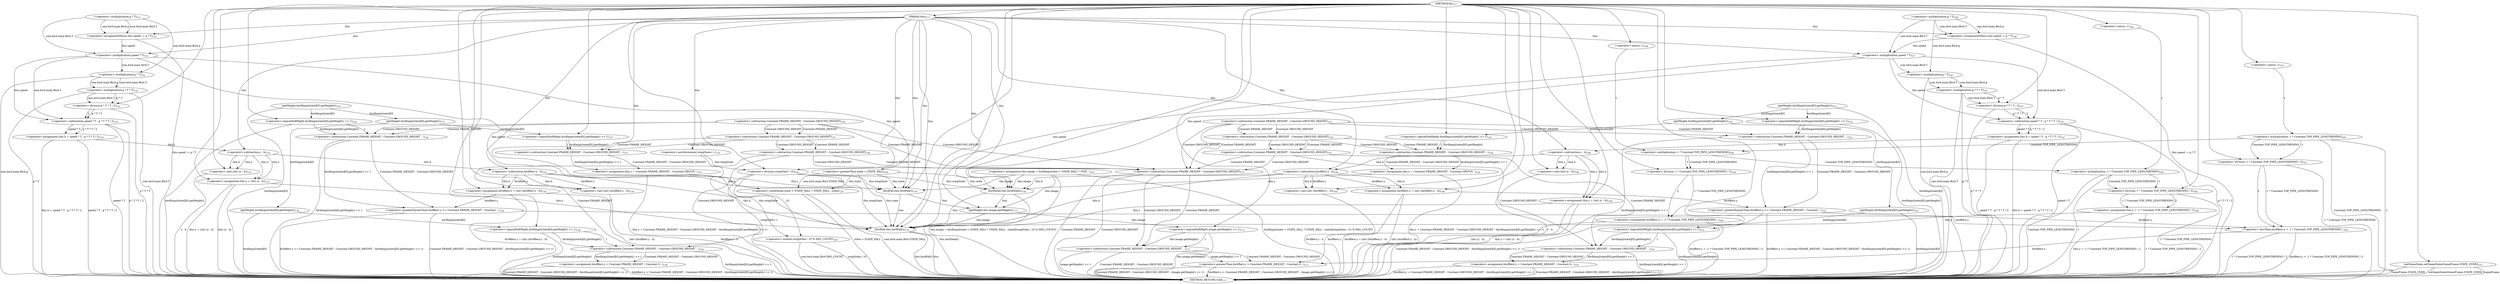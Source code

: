 digraph "fly" {  
"433" [label = <(METHOD,fly)<SUB>117</SUB>> ]
"863" [label = <(METHOD_RETURN,void)<SUB>117</SUB>> ]
"8" [label = <(PARAM,this)<SUB>117</SUB>> ]
"435" [label = <(&lt;operator&gt;.postIncrement,wingState++)<SUB>119</SUB>> ]
"439" [label = <(&lt;operator&gt;.assignment,this.image = birdImgs[state &gt; STATE_FALL ? STAT...)<SUB>120</SUB>> ]
"435" [label = <(&lt;operator&gt;.postIncrement,wingState++)<SUB>119</SUB>> ]
"439" [label = <(&lt;operator&gt;.assignment,this.image = birdImgs[state &gt; STATE_FALL ? STAT...)<SUB>120</SUB>> ]
"439" [label = <(&lt;operator&gt;.assignment,this.image = birdImgs[state &gt; STATE_FALL ? STAT...)<SUB>120</SUB>> ]
"797" [label = <(&lt;operator&gt;.lessThan,birdRect.y &lt; -1 * Constant.TOP_PIPE_LENGTHENING...)<SUB>167</SUB>> ]
"839" [label = <(&lt;operator&gt;.greaterThan,birdRect.y &gt; Constant.FRAME_HEIGHT - Constant.G...)<SUB>173</SUB>> ]
"490" [label = <(&lt;operator&gt;.assignmentMinus,this.speed -= g * T)<SUB>131</SUB>> ]
"501" [label = <(&lt;operator&gt;.assignment,this.h = speed * T - g * T * T / 2)<SUB>132</SUB>> ]
"526" [label = <(&lt;operator&gt;.assignment,this.y = (int) (y - h))<SUB>133</SUB>> ]
"539" [label = <(&lt;operator&gt;.assignment,birdRect.y = (int) (birdRect.y - h))<SUB>134</SUB>> ]
"640" [label = <(&lt;operator&gt;.assignmentMinus,this.speed -= g * T)<SUB>146</SUB>> ]
"651" [label = <(&lt;operator&gt;.assignment,this.h = speed * T - g * T * T / 2)<SUB>147</SUB>> ]
"676" [label = <(&lt;operator&gt;.assignment,this.y = (int) (y - h))<SUB>148</SUB>> ]
"689" [label = <(&lt;operator&gt;.assignment,birdRect.y = (int) (birdRect.y - h))<SUB>149</SUB>> ]
"797" [label = <(&lt;operator&gt;.lessThan,birdRect.y &lt; -1 * Constant.TOP_PIPE_LENGTHENING...)<SUB>167</SUB>> ]
"797" [label = <(&lt;operator&gt;.lessThan,birdRect.y &lt; -1 * Constant.TOP_PIPE_LENGTHENING...)<SUB>167</SUB>> ]
"812" [label = <(&lt;operator&gt;.assignment,birdRect.y = -1 * Constant.TOP_PIPE_LENGTHENING...)<SUB>168</SUB>> ]
"826" [label = <(&lt;operator&gt;.assignment,this.y = -1 * Constant.TOP_PIPE_LENGTHENING / 2)<SUB>169</SUB>> ]
"839" [label = <(&lt;operator&gt;.greaterThan,birdRect.y &gt; Constant.FRAME_HEIGHT - Constant.G...)<SUB>173</SUB>> ]
"839" [label = <(&lt;operator&gt;.greaterThan,birdRect.y &gt; Constant.FRAME_HEIGHT - Constant.G...)<SUB>173</SUB>> ]
"860" [label = <(birdFall,this.birdFall())<SUB>174</SUB>> ]
"462" [label = <(&lt;operator&gt;.modulo,wingState / 10 % IMG_COUNT)<SUB>120</SUB>> ]
"462" [label = <(&lt;operator&gt;.modulo,wingState / 10 % IMG_COUNT)<SUB>120</SUB>> ]
"490" [label = <(&lt;operator&gt;.assignmentMinus,this.speed -= g * T)<SUB>131</SUB>> ]
"490" [label = <(&lt;operator&gt;.assignmentMinus,this.speed -= g * T)<SUB>131</SUB>> ]
"501" [label = <(&lt;operator&gt;.assignment,this.h = speed * T - g * T * T / 2)<SUB>132</SUB>> ]
"501" [label = <(&lt;operator&gt;.assignment,this.h = speed * T - g * T * T / 2)<SUB>132</SUB>> ]
"526" [label = <(&lt;operator&gt;.assignment,this.y = (int) (y - h))<SUB>133</SUB>> ]
"526" [label = <(&lt;operator&gt;.assignment,this.y = (int) (y - h))<SUB>133</SUB>> ]
"539" [label = <(&lt;operator&gt;.assignment,birdRect.y = (int) (birdRect.y - h))<SUB>134</SUB>> ]
"539" [label = <(&lt;operator&gt;.assignment,birdRect.y = (int) (birdRect.y - h))<SUB>134</SUB>> ]
"557" [label = <(&lt;operator&gt;.greaterEqualsThan,birdRect.y &gt;= Constant.FRAME_HEIGHT - Constant....)<SUB>136</SUB>> ]
"640" [label = <(&lt;operator&gt;.assignmentMinus,this.speed -= g * T)<SUB>146</SUB>> ]
"640" [label = <(&lt;operator&gt;.assignmentMinus,this.speed -= g * T)<SUB>146</SUB>> ]
"651" [label = <(&lt;operator&gt;.assignment,this.h = speed * T - g * T * T / 2)<SUB>147</SUB>> ]
"651" [label = <(&lt;operator&gt;.assignment,this.h = speed * T - g * T * T / 2)<SUB>147</SUB>> ]
"676" [label = <(&lt;operator&gt;.assignment,this.y = (int) (y - h))<SUB>148</SUB>> ]
"676" [label = <(&lt;operator&gt;.assignment,this.y = (int) (y - h))<SUB>148</SUB>> ]
"689" [label = <(&lt;operator&gt;.assignment,birdRect.y = (int) (birdRect.y - h))<SUB>149</SUB>> ]
"689" [label = <(&lt;operator&gt;.assignment,birdRect.y = (int) (birdRect.y - h))<SUB>149</SUB>> ]
"707" [label = <(&lt;operator&gt;.greaterEqualsThan,birdRect.y &gt;= Constant.FRAME_HEIGHT - Constant....)<SUB>152</SUB>> ]
"803" [label = <(&lt;operator&gt;.division,-1 * Constant.TOP_PIPE_LENGTHENING / 2)<SUB>167</SUB>> ]
"803" [label = <(&lt;operator&gt;.division,-1 * Constant.TOP_PIPE_LENGTHENING / 2)<SUB>167</SUB>> ]
"812" [label = <(&lt;operator&gt;.assignment,birdRect.y = -1 * Constant.TOP_PIPE_LENGTHENING...)<SUB>168</SUB>> ]
"812" [label = <(&lt;operator&gt;.assignment,birdRect.y = -1 * Constant.TOP_PIPE_LENGTHENING...)<SUB>168</SUB>> ]
"826" [label = <(&lt;operator&gt;.assignment,this.y = -1 * Constant.TOP_PIPE_LENGTHENING / 2)<SUB>169</SUB>> ]
"826" [label = <(&lt;operator&gt;.assignment,this.y = -1 * Constant.TOP_PIPE_LENGTHENING / 2)<SUB>169</SUB>> ]
"845" [label = <(&lt;operator&gt;.subtraction,Constant.FRAME_HEIGHT - Constant.GROUND_HEIGHT ...)<SUB>173</SUB>> ]
"845" [label = <(&lt;operator&gt;.subtraction,Constant.FRAME_HEIGHT - Constant.GROUND_HEIGHT ...)<SUB>173</SUB>> ]
"860" [label = <(birdFall,this.birdFall())<SUB>174</SUB>> ]
"448" [label = <(&lt;operator&gt;.conditional,state &gt; STATE_FALL ? STATE_FALL : state)<SUB>120</SUB>> ]
"448" [label = <(&lt;operator&gt;.conditional,state &gt; STATE_FALL ? STATE_FALL : state)<SUB>120</SUB>> ]
"448" [label = <(&lt;operator&gt;.conditional,state &gt; STATE_FALL ? STATE_FALL : state)<SUB>120</SUB>> ]
"463" [label = <(&lt;operator&gt;.division,wingState / 10)<SUB>120</SUB>> ]
"463" [label = <(&lt;operator&gt;.division,wingState / 10)<SUB>120</SUB>> ]
"494" [label = <(&lt;operator&gt;.multiplication,g * T)<SUB>131</SUB>> ]
"494" [label = <(&lt;operator&gt;.multiplication,g * T)<SUB>131</SUB>> ]
"505" [label = <(&lt;operator&gt;.subtraction,speed * T - g * T * T / 2)<SUB>132</SUB>> ]
"505" [label = <(&lt;operator&gt;.subtraction,speed * T - g * T * T / 2)<SUB>132</SUB>> ]
"530" [label = <(&lt;operator&gt;.cast,(int) (y - h))<SUB>133</SUB>> ]
"530" [label = <(&lt;operator&gt;.cast,(int) (y - h))<SUB>133</SUB>> ]
"545" [label = <(&lt;operator&gt;.cast,(int) (birdRect.y - h))<SUB>134</SUB>> ]
"545" [label = <(&lt;operator&gt;.cast,(int) (birdRect.y - h))<SUB>134</SUB>> ]
"557" [label = <(&lt;operator&gt;.greaterEqualsThan,birdRect.y &gt;= Constant.FRAME_HEIGHT - Constant....)<SUB>136</SUB>> ]
"557" [label = <(&lt;operator&gt;.greaterEqualsThan,birdRect.y &gt;= Constant.FRAME_HEIGHT - Constant....)<SUB>136</SUB>> ]
"584" [label = <(&lt;operator&gt;.assignment,this.y = Constant.FRAME_HEIGHT - Constant.GROUN...)<SUB>137</SUB>> ]
"608" [label = <(&lt;operator&gt;.assignment,birdRect.y = Constant.FRAME_HEIGHT - Constant.G...)<SUB>138</SUB>> ]
"634" [label = <(birdFall,this.birdFall())<SUB>139</SUB>> ]
"644" [label = <(&lt;operator&gt;.multiplication,g * T)<SUB>146</SUB>> ]
"644" [label = <(&lt;operator&gt;.multiplication,g * T)<SUB>146</SUB>> ]
"655" [label = <(&lt;operator&gt;.subtraction,speed * T - g * T * T / 2)<SUB>147</SUB>> ]
"655" [label = <(&lt;operator&gt;.subtraction,speed * T - g * T * T / 2)<SUB>147</SUB>> ]
"680" [label = <(&lt;operator&gt;.cast,(int) (y - h))<SUB>148</SUB>> ]
"680" [label = <(&lt;operator&gt;.cast,(int) (y - h))<SUB>148</SUB>> ]
"695" [label = <(&lt;operator&gt;.cast,(int) (birdRect.y - h))<SUB>149</SUB>> ]
"695" [label = <(&lt;operator&gt;.cast,(int) (birdRect.y - h))<SUB>149</SUB>> ]
"707" [label = <(&lt;operator&gt;.greaterEqualsThan,birdRect.y &gt;= Constant.FRAME_HEIGHT - Constant....)<SUB>152</SUB>> ]
"707" [label = <(&lt;operator&gt;.greaterEqualsThan,birdRect.y &gt;= Constant.FRAME_HEIGHT - Constant....)<SUB>152</SUB>> ]
"734" [label = <(&lt;operator&gt;.assignment,this.y = Constant.FRAME_HEIGHT - Constant.GROUN...)<SUB>154</SUB>> ]
"758" [label = <(&lt;operator&gt;.assignment,birdRect.y = Constant.FRAME_HEIGHT - Constant.G...)<SUB>155</SUB>> ]
"784" [label = <(setGameState,setGameState(GameFrame.STATE_OVER))<SUB>157</SUB>> ]
"789" [label = <(birdDead,this.birdDead())<SUB>158</SUB>> ]
"804" [label = <(&lt;operator&gt;.multiplication,-1 * Constant.TOP_PIPE_LENGTHENING)<SUB>167</SUB>> ]
"804" [label = <(&lt;operator&gt;.multiplication,-1 * Constant.TOP_PIPE_LENGTHENING)<SUB>167</SUB>> ]
"818" [label = <(&lt;operator&gt;.division,-1 * Constant.TOP_PIPE_LENGTHENING / 2)<SUB>168</SUB>> ]
"818" [label = <(&lt;operator&gt;.division,-1 * Constant.TOP_PIPE_LENGTHENING / 2)<SUB>168</SUB>> ]
"830" [label = <(&lt;operator&gt;.division,-1 * Constant.TOP_PIPE_LENGTHENING / 2)<SUB>169</SUB>> ]
"830" [label = <(&lt;operator&gt;.division,-1 * Constant.TOP_PIPE_LENGTHENING / 2)<SUB>169</SUB>> ]
"846" [label = <(&lt;operator&gt;.subtraction,Constant.FRAME_HEIGHT - Constant.GROUND_HEIGHT)<SUB>173</SUB>> ]
"846" [label = <(&lt;operator&gt;.subtraction,Constant.FRAME_HEIGHT - Constant.GROUND_HEIGHT)<SUB>173</SUB>> ]
"853" [label = <(&lt;operator&gt;.logicalShiftRight,image.getHeight() &gt;&gt; 1)<SUB>173</SUB>> ]
"853" [label = <(&lt;operator&gt;.logicalShiftRight,image.getHeight() &gt;&gt; 1)<SUB>173</SUB>> ]
"449" [label = <(&lt;operator&gt;.greaterThan,state &gt; STATE_FALL)<SUB>120</SUB>> ]
"449" [label = <(&lt;operator&gt;.greaterThan,state &gt; STATE_FALL)<SUB>120</SUB>> ]
"506" [label = <(&lt;operator&gt;.multiplication,speed * T)<SUB>132</SUB>> ]
"506" [label = <(&lt;operator&gt;.multiplication,speed * T)<SUB>132</SUB>> ]
"513" [label = <(&lt;operator&gt;.division,g * T * T / 2)<SUB>132</SUB>> ]
"513" [label = <(&lt;operator&gt;.division,g * T * T / 2)<SUB>132</SUB>> ]
"532" [label = <(&lt;operator&gt;.subtraction,y - h)<SUB>133</SUB>> ]
"532" [label = <(&lt;operator&gt;.subtraction,y - h)<SUB>133</SUB>> ]
"547" [label = <(&lt;operator&gt;.subtraction,birdRect.y - h)<SUB>134</SUB>> ]
"547" [label = <(&lt;operator&gt;.subtraction,birdRect.y - h)<SUB>134</SUB>> ]
"563" [label = <(&lt;operator&gt;.subtraction,Constant.FRAME_HEIGHT - Constant.GROUND_HEIGHT ...)<SUB>136</SUB>> ]
"563" [label = <(&lt;operator&gt;.subtraction,Constant.FRAME_HEIGHT - Constant.GROUND_HEIGHT ...)<SUB>136</SUB>> ]
"584" [label = <(&lt;operator&gt;.assignment,this.y = Constant.FRAME_HEIGHT - Constant.GROUN...)<SUB>137</SUB>> ]
"584" [label = <(&lt;operator&gt;.assignment,this.y = Constant.FRAME_HEIGHT - Constant.GROUN...)<SUB>137</SUB>> ]
"608" [label = <(&lt;operator&gt;.assignment,birdRect.y = Constant.FRAME_HEIGHT - Constant.G...)<SUB>138</SUB>> ]
"608" [label = <(&lt;operator&gt;.assignment,birdRect.y = Constant.FRAME_HEIGHT - Constant.G...)<SUB>138</SUB>> ]
"634" [label = <(birdFall,this.birdFall())<SUB>139</SUB>> ]
"656" [label = <(&lt;operator&gt;.multiplication,speed * T)<SUB>147</SUB>> ]
"656" [label = <(&lt;operator&gt;.multiplication,speed * T)<SUB>147</SUB>> ]
"663" [label = <(&lt;operator&gt;.division,g * T * T / 2)<SUB>147</SUB>> ]
"663" [label = <(&lt;operator&gt;.division,g * T * T / 2)<SUB>147</SUB>> ]
"682" [label = <(&lt;operator&gt;.subtraction,y - h)<SUB>148</SUB>> ]
"682" [label = <(&lt;operator&gt;.subtraction,y - h)<SUB>148</SUB>> ]
"697" [label = <(&lt;operator&gt;.subtraction,birdRect.y - h)<SUB>149</SUB>> ]
"697" [label = <(&lt;operator&gt;.subtraction,birdRect.y - h)<SUB>149</SUB>> ]
"713" [label = <(&lt;operator&gt;.subtraction,Constant.FRAME_HEIGHT - Constant.GROUND_HEIGHT ...)<SUB>152</SUB>> ]
"713" [label = <(&lt;operator&gt;.subtraction,Constant.FRAME_HEIGHT - Constant.GROUND_HEIGHT ...)<SUB>152</SUB>> ]
"734" [label = <(&lt;operator&gt;.assignment,this.y = Constant.FRAME_HEIGHT - Constant.GROUN...)<SUB>154</SUB>> ]
"734" [label = <(&lt;operator&gt;.assignment,this.y = Constant.FRAME_HEIGHT - Constant.GROUN...)<SUB>154</SUB>> ]
"758" [label = <(&lt;operator&gt;.assignment,birdRect.y = Constant.FRAME_HEIGHT - Constant.G...)<SUB>155</SUB>> ]
"758" [label = <(&lt;operator&gt;.assignment,birdRect.y = Constant.FRAME_HEIGHT - Constant.G...)<SUB>155</SUB>> ]
"784" [label = <(setGameState,setGameState(GameFrame.STATE_OVER))<SUB>157</SUB>> ]
"784" [label = <(setGameState,setGameState(GameFrame.STATE_OVER))<SUB>157</SUB>> ]
"789" [label = <(birdDead,this.birdDead())<SUB>158</SUB>> ]
"805" [label = <(&lt;operator&gt;.minus,-1)<SUB>167</SUB>> ]
"819" [label = <(&lt;operator&gt;.multiplication,-1 * Constant.TOP_PIPE_LENGTHENING)<SUB>168</SUB>> ]
"819" [label = <(&lt;operator&gt;.multiplication,-1 * Constant.TOP_PIPE_LENGTHENING)<SUB>168</SUB>> ]
"831" [label = <(&lt;operator&gt;.multiplication,-1 * Constant.TOP_PIPE_LENGTHENING)<SUB>169</SUB>> ]
"831" [label = <(&lt;operator&gt;.multiplication,-1 * Constant.TOP_PIPE_LENGTHENING)<SUB>169</SUB>> ]
"854" [label = <(getHeight,this.image.getHeight())<SUB>173</SUB>> ]
"514" [label = <(&lt;operator&gt;.multiplication,g * T * T)<SUB>132</SUB>> ]
"514" [label = <(&lt;operator&gt;.multiplication,g * T * T)<SUB>132</SUB>> ]
"564" [label = <(&lt;operator&gt;.subtraction,Constant.FRAME_HEIGHT - Constant.GROUND_HEIGHT)<SUB>136</SUB>> ]
"564" [label = <(&lt;operator&gt;.subtraction,Constant.FRAME_HEIGHT - Constant.GROUND_HEIGHT)<SUB>136</SUB>> ]
"571" [label = <(&lt;operator&gt;.logicalShiftRight,birdImgs[state][0].getHeight() &gt;&gt; 1)<SUB>136</SUB>> ]
"571" [label = <(&lt;operator&gt;.logicalShiftRight,birdImgs[state][0].getHeight() &gt;&gt; 1)<SUB>136</SUB>> ]
"588" [label = <(&lt;operator&gt;.subtraction,Constant.FRAME_HEIGHT - Constant.GROUND_HEIGHT ...)<SUB>137</SUB>> ]
"588" [label = <(&lt;operator&gt;.subtraction,Constant.FRAME_HEIGHT - Constant.GROUND_HEIGHT ...)<SUB>137</SUB>> ]
"614" [label = <(&lt;operator&gt;.subtraction,Constant.FRAME_HEIGHT - Constant.GROUND_HEIGHT ...)<SUB>138</SUB>> ]
"614" [label = <(&lt;operator&gt;.subtraction,Constant.FRAME_HEIGHT - Constant.GROUND_HEIGHT ...)<SUB>138</SUB>> ]
"664" [label = <(&lt;operator&gt;.multiplication,g * T * T)<SUB>147</SUB>> ]
"664" [label = <(&lt;operator&gt;.multiplication,g * T * T)<SUB>147</SUB>> ]
"714" [label = <(&lt;operator&gt;.subtraction,Constant.FRAME_HEIGHT - Constant.GROUND_HEIGHT)<SUB>152</SUB>> ]
"714" [label = <(&lt;operator&gt;.subtraction,Constant.FRAME_HEIGHT - Constant.GROUND_HEIGHT)<SUB>152</SUB>> ]
"721" [label = <(&lt;operator&gt;.logicalShiftRight,birdImgs[state][0].getHeight() &gt;&gt; 1)<SUB>152</SUB>> ]
"721" [label = <(&lt;operator&gt;.logicalShiftRight,birdImgs[state][0].getHeight() &gt;&gt; 1)<SUB>152</SUB>> ]
"738" [label = <(&lt;operator&gt;.subtraction,Constant.FRAME_HEIGHT - Constant.GROUND_HEIGHT ...)<SUB>154</SUB>> ]
"738" [label = <(&lt;operator&gt;.subtraction,Constant.FRAME_HEIGHT - Constant.GROUND_HEIGHT ...)<SUB>154</SUB>> ]
"764" [label = <(&lt;operator&gt;.subtraction,Constant.FRAME_HEIGHT - Constant.GROUND_HEIGHT ...)<SUB>155</SUB>> ]
"764" [label = <(&lt;operator&gt;.subtraction,Constant.FRAME_HEIGHT - Constant.GROUND_HEIGHT ...)<SUB>155</SUB>> ]
"820" [label = <(&lt;operator&gt;.minus,-1)<SUB>168</SUB>> ]
"832" [label = <(&lt;operator&gt;.minus,-1)<SUB>169</SUB>> ]
"515" [label = <(&lt;operator&gt;.multiplication,g * T)<SUB>132</SUB>> ]
"515" [label = <(&lt;operator&gt;.multiplication,g * T)<SUB>132</SUB>> ]
"572" [label = <(getHeight,birdImgs[state][0].getHeight())<SUB>136</SUB>> ]
"589" [label = <(&lt;operator&gt;.subtraction,Constant.FRAME_HEIGHT - Constant.GROUND_HEIGHT)<SUB>137</SUB>> ]
"589" [label = <(&lt;operator&gt;.subtraction,Constant.FRAME_HEIGHT - Constant.GROUND_HEIGHT)<SUB>137</SUB>> ]
"596" [label = <(&lt;operator&gt;.logicalShiftRight,birdImgs[state][0].getHeight() &gt;&gt; 1)<SUB>137</SUB>> ]
"596" [label = <(&lt;operator&gt;.logicalShiftRight,birdImgs[state][0].getHeight() &gt;&gt; 1)<SUB>137</SUB>> ]
"615" [label = <(&lt;operator&gt;.subtraction,Constant.FRAME_HEIGHT - Constant.GROUND_HEIGHT)<SUB>138</SUB>> ]
"615" [label = <(&lt;operator&gt;.subtraction,Constant.FRAME_HEIGHT - Constant.GROUND_HEIGHT)<SUB>138</SUB>> ]
"622" [label = <(&lt;operator&gt;.logicalShiftRight,birdImgs[state][0].getHeight() &gt;&gt; 1)<SUB>138</SUB>> ]
"622" [label = <(&lt;operator&gt;.logicalShiftRight,birdImgs[state][0].getHeight() &gt;&gt; 1)<SUB>138</SUB>> ]
"665" [label = <(&lt;operator&gt;.multiplication,g * T)<SUB>147</SUB>> ]
"665" [label = <(&lt;operator&gt;.multiplication,g * T)<SUB>147</SUB>> ]
"722" [label = <(getHeight,birdImgs[state][0].getHeight())<SUB>152</SUB>> ]
"739" [label = <(&lt;operator&gt;.subtraction,Constant.FRAME_HEIGHT - Constant.GROUND_HEIGHT)<SUB>154</SUB>> ]
"739" [label = <(&lt;operator&gt;.subtraction,Constant.FRAME_HEIGHT - Constant.GROUND_HEIGHT)<SUB>154</SUB>> ]
"746" [label = <(&lt;operator&gt;.logicalShiftRight,birdImgs[state][0].getHeight() &gt;&gt; 1)<SUB>154</SUB>> ]
"746" [label = <(&lt;operator&gt;.logicalShiftRight,birdImgs[state][0].getHeight() &gt;&gt; 1)<SUB>154</SUB>> ]
"765" [label = <(&lt;operator&gt;.subtraction,Constant.FRAME_HEIGHT - Constant.GROUND_HEIGHT)<SUB>155</SUB>> ]
"765" [label = <(&lt;operator&gt;.subtraction,Constant.FRAME_HEIGHT - Constant.GROUND_HEIGHT)<SUB>155</SUB>> ]
"772" [label = <(&lt;operator&gt;.logicalShiftRight,birdImgs[state][0].getHeight() &gt;&gt; 1)<SUB>155</SUB>> ]
"772" [label = <(&lt;operator&gt;.logicalShiftRight,birdImgs[state][0].getHeight() &gt;&gt; 1)<SUB>155</SUB>> ]
"597" [label = <(getHeight,birdImgs[state][0].getHeight())<SUB>137</SUB>> ]
"623" [label = <(getHeight,birdImgs[state][0].getHeight())<SUB>138</SUB>> ]
"747" [label = <(getHeight,birdImgs[state][0].getHeight())<SUB>154</SUB>> ]
"773" [label = <(getHeight,birdImgs[state][0].getHeight())<SUB>155</SUB>> ]
  "435" -> "863"  [ label = "wingState++"] 
  "448" -> "863"  [ label = "state &gt; STATE_FALL"] 
  "448" -> "863"  [ label = "com.bird.main.Bird.STATE_FALL"] 
  "462" -> "863"  [ label = "wingState / 10"] 
  "462" -> "863"  [ label = "com.bird.main.Bird.IMG_COUNT"] 
  "439" -> "863"  [ label = "birdImgs[state &gt; STATE_FALL ? STATE_FALL : state][wingState / 10 % IMG_COUNT]"] 
  "439" -> "863"  [ label = "this.image = birdImgs[state &gt; STATE_FALL ? STATE_FALL : state][wingState / 10 % IMG_COUNT]"] 
  "640" -> "863"  [ label = "this.speed -= g * T"] 
  "655" -> "863"  [ label = "speed * T"] 
  "665" -> "863"  [ label = "com.bird.main.Bird.g"] 
  "664" -> "863"  [ label = "g * T"] 
  "664" -> "863"  [ label = "com.bird.main.Bird.T"] 
  "663" -> "863"  [ label = "g * T * T"] 
  "655" -> "863"  [ label = "g * T * T / 2"] 
  "651" -> "863"  [ label = "speed * T - g * T * T / 2"] 
  "651" -> "863"  [ label = "this.h = speed * T - g * T * T / 2"] 
  "680" -> "863"  [ label = "y - h"] 
  "676" -> "863"  [ label = "(int) (y - h)"] 
  "676" -> "863"  [ label = "this.y = (int) (y - h)"] 
  "695" -> "863"  [ label = "birdRect.y - h"] 
  "689" -> "863"  [ label = "(int) (birdRect.y - h)"] 
  "689" -> "863"  [ label = "birdRect.y = (int) (birdRect.y - h)"] 
  "722" -> "863"  [ label = "birdImgs[state][0]"] 
  "721" -> "863"  [ label = "birdImgs[state][0].getHeight()"] 
  "713" -> "863"  [ label = "birdImgs[state][0].getHeight() &gt;&gt; 1"] 
  "707" -> "863"  [ label = "Constant.FRAME_HEIGHT - Constant.GROUND_HEIGHT - (birdImgs[state][0].getHeight() &gt;&gt; 1)"] 
  "707" -> "863"  [ label = "birdRect.y &gt;= Constant.FRAME_HEIGHT - Constant.GROUND_HEIGHT - (birdImgs[state][0].getHeight() &gt;&gt; 1)"] 
  "734" -> "863"  [ label = "this.y = Constant.FRAME_HEIGHT - Constant.GROUND_HEIGHT - (birdImgs[state][0].getHeight() &gt;&gt; 1)"] 
  "773" -> "863"  [ label = "birdImgs[state][0]"] 
  "772" -> "863"  [ label = "birdImgs[state][0].getHeight()"] 
  "764" -> "863"  [ label = "birdImgs[state][0].getHeight() &gt;&gt; 1"] 
  "758" -> "863"  [ label = "Constant.FRAME_HEIGHT - Constant.GROUND_HEIGHT - (birdImgs[state][0].getHeight() &gt;&gt; 1)"] 
  "758" -> "863"  [ label = "birdRect.y = Constant.FRAME_HEIGHT - Constant.GROUND_HEIGHT - (birdImgs[state][0].getHeight() &gt;&gt; 1)"] 
  "784" -> "863"  [ label = "GameFrame"] 
  "784" -> "863"  [ label = "GameFrame.STATE_OVER"] 
  "784" -> "863"  [ label = "setGameState(GameFrame.STATE_OVER)"] 
  "789" -> "863"  [ label = "this.birdDead()"] 
  "490" -> "863"  [ label = "this.speed -= g * T"] 
  "505" -> "863"  [ label = "speed * T"] 
  "515" -> "863"  [ label = "com.bird.main.Bird.g"] 
  "514" -> "863"  [ label = "g * T"] 
  "514" -> "863"  [ label = "com.bird.main.Bird.T"] 
  "513" -> "863"  [ label = "g * T * T"] 
  "505" -> "863"  [ label = "g * T * T / 2"] 
  "501" -> "863"  [ label = "speed * T - g * T * T / 2"] 
  "501" -> "863"  [ label = "this.h = speed * T - g * T * T / 2"] 
  "530" -> "863"  [ label = "y - h"] 
  "526" -> "863"  [ label = "(int) (y - h)"] 
  "526" -> "863"  [ label = "this.y = (int) (y - h)"] 
  "545" -> "863"  [ label = "birdRect.y - h"] 
  "539" -> "863"  [ label = "(int) (birdRect.y - h)"] 
  "539" -> "863"  [ label = "birdRect.y = (int) (birdRect.y - h)"] 
  "572" -> "863"  [ label = "birdImgs[state][0]"] 
  "571" -> "863"  [ label = "birdImgs[state][0].getHeight()"] 
  "563" -> "863"  [ label = "birdImgs[state][0].getHeight() &gt;&gt; 1"] 
  "557" -> "863"  [ label = "Constant.FRAME_HEIGHT - Constant.GROUND_HEIGHT - (birdImgs[state][0].getHeight() &gt;&gt; 1)"] 
  "557" -> "863"  [ label = "birdRect.y &gt;= Constant.FRAME_HEIGHT - Constant.GROUND_HEIGHT - (birdImgs[state][0].getHeight() &gt;&gt; 1)"] 
  "584" -> "863"  [ label = "this.y = Constant.FRAME_HEIGHT - Constant.GROUND_HEIGHT - (birdImgs[state][0].getHeight() &gt;&gt; 1)"] 
  "623" -> "863"  [ label = "birdImgs[state][0]"] 
  "622" -> "863"  [ label = "birdImgs[state][0].getHeight()"] 
  "614" -> "863"  [ label = "birdImgs[state][0].getHeight() &gt;&gt; 1"] 
  "608" -> "863"  [ label = "Constant.FRAME_HEIGHT - Constant.GROUND_HEIGHT - (birdImgs[state][0].getHeight() &gt;&gt; 1)"] 
  "608" -> "863"  [ label = "birdRect.y = Constant.FRAME_HEIGHT - Constant.GROUND_HEIGHT - (birdImgs[state][0].getHeight() &gt;&gt; 1)"] 
  "804" -> "863"  [ label = "-1"] 
  "804" -> "863"  [ label = "Constant.TOP_PIPE_LENGTHENING"] 
  "803" -> "863"  [ label = "-1 * Constant.TOP_PIPE_LENGTHENING"] 
  "797" -> "863"  [ label = "-1 * Constant.TOP_PIPE_LENGTHENING / 2"] 
  "797" -> "863"  [ label = "birdRect.y &lt; -1 * Constant.TOP_PIPE_LENGTHENING / 2"] 
  "812" -> "863"  [ label = "birdRect.y = -1 * Constant.TOP_PIPE_LENGTHENING / 2"] 
  "831" -> "863"  [ label = "-1"] 
  "831" -> "863"  [ label = "Constant.TOP_PIPE_LENGTHENING"] 
  "830" -> "863"  [ label = "-1 * Constant.TOP_PIPE_LENGTHENING"] 
  "826" -> "863"  [ label = "-1 * Constant.TOP_PIPE_LENGTHENING / 2"] 
  "826" -> "863"  [ label = "this.y = -1 * Constant.TOP_PIPE_LENGTHENING / 2"] 
  "846" -> "863"  [ label = "Constant.FRAME_HEIGHT"] 
  "846" -> "863"  [ label = "Constant.GROUND_HEIGHT"] 
  "845" -> "863"  [ label = "Constant.FRAME_HEIGHT - Constant.GROUND_HEIGHT"] 
  "853" -> "863"  [ label = "this.image.getHeight()"] 
  "845" -> "863"  [ label = "image.getHeight() &gt;&gt; 1"] 
  "839" -> "863"  [ label = "Constant.FRAME_HEIGHT - Constant.GROUND_HEIGHT - (image.getHeight() &gt;&gt; 1)"] 
  "839" -> "863"  [ label = "birdRect.y &gt; Constant.FRAME_HEIGHT - Constant.GROUND_HEIGHT - (image.getHeight() &gt;&gt; 1)"] 
  "860" -> "863"  [ label = "this"] 
  "860" -> "863"  [ label = "this.birdFall()"] 
  "433" -> "8" 
  "8" -> "435"  [ label = "this"] 
  "494" -> "490"  [ label = "com.bird.main.Bird.g"] 
  "494" -> "490"  [ label = "com.bird.main.Bird.T"] 
  "505" -> "501"  [ label = "speed * T"] 
  "505" -> "501"  [ label = "g * T * T / 2"] 
  "433" -> "526" 
  "532" -> "526"  [ label = "this.y"] 
  "532" -> "526"  [ label = "this.h"] 
  "433" -> "539" 
  "547" -> "539"  [ label = "birdRect.y"] 
  "547" -> "539"  [ label = "this.h"] 
  "644" -> "640"  [ label = "com.bird.main.Bird.g"] 
  "644" -> "640"  [ label = "com.bird.main.Bird.T"] 
  "655" -> "651"  [ label = "speed * T"] 
  "655" -> "651"  [ label = "g * T * T / 2"] 
  "433" -> "676" 
  "682" -> "676"  [ label = "this.y"] 
  "682" -> "676"  [ label = "this.h"] 
  "433" -> "689" 
  "697" -> "689"  [ label = "birdRect.y"] 
  "697" -> "689"  [ label = "this.h"] 
  "707" -> "797"  [ label = "birdRect.y"] 
  "557" -> "797"  [ label = "birdRect.y"] 
  "803" -> "797"  [ label = "-1 * Constant.TOP_PIPE_LENGTHENING"] 
  "803" -> "797"  [ label = "2"] 
  "818" -> "812"  [ label = "-1 * Constant.TOP_PIPE_LENGTHENING"] 
  "818" -> "812"  [ label = "2"] 
  "830" -> "826"  [ label = "-1 * Constant.TOP_PIPE_LENGTHENING"] 
  "830" -> "826"  [ label = "2"] 
  "797" -> "839"  [ label = "birdRect.y"] 
  "812" -> "839"  [ label = "birdRect.y"] 
  "845" -> "839"  [ label = "Constant.FRAME_HEIGHT - Constant.GROUND_HEIGHT"] 
  "845" -> "839"  [ label = "image.getHeight() &gt;&gt; 1"] 
  "463" -> "462"  [ label = "this.wingState"] 
  "463" -> "462"  [ label = "10"] 
  "8" -> "490"  [ label = "this"] 
  "8" -> "640"  [ label = "this"] 
  "804" -> "803"  [ label = "-1"] 
  "804" -> "803"  [ label = "Constant.TOP_PIPE_LENGTHENING"] 
  "433" -> "803" 
  "846" -> "845"  [ label = "Constant.FRAME_HEIGHT"] 
  "846" -> "845"  [ label = "Constant.GROUND_HEIGHT"] 
  "853" -> "845"  [ label = "this.image.getHeight()"] 
  "853" -> "845"  [ label = "1"] 
  "8" -> "860"  [ label = "this"] 
  "463" -> "860"  [ label = "this.wingState"] 
  "656" -> "860"  [ label = "this.speed"] 
  "676" -> "860"  [ label = "this.y"] 
  "697" -> "860"  [ label = "this.h"] 
  "789" -> "860"  [ label = "this"] 
  "506" -> "860"  [ label = "this.speed"] 
  "526" -> "860"  [ label = "this.y"] 
  "547" -> "860"  [ label = "this.h"] 
  "634" -> "860"  [ label = "this"] 
  "826" -> "860"  [ label = "this.y"] 
  "854" -> "860"  [ label = "this.image"] 
  "433" -> "860" 
  "449" -> "860"  [ label = "this.state"] 
  "449" -> "448"  [ label = "com.bird.main.Bird.STATE_FALL"] 
  "8" -> "448"  [ label = "this"] 
  "449" -> "448"  [ label = "this.state"] 
  "8" -> "463"  [ label = "this"] 
  "435" -> "463"  [ label = "this.wingState"] 
  "433" -> "463" 
  "506" -> "505"  [ label = "this.speed"] 
  "506" -> "505"  [ label = "com.bird.main.Bird.T"] 
  "513" -> "505"  [ label = "g * T * T"] 
  "513" -> "505"  [ label = "2"] 
  "433" -> "530" 
  "532" -> "530"  [ label = "this.y"] 
  "532" -> "530"  [ label = "this.h"] 
  "433" -> "545" 
  "547" -> "545"  [ label = "birdRect.y"] 
  "547" -> "545"  [ label = "this.h"] 
  "539" -> "557"  [ label = "birdRect.y"] 
  "563" -> "557"  [ label = "Constant.FRAME_HEIGHT - Constant.GROUND_HEIGHT"] 
  "563" -> "557"  [ label = "birdImgs[state][0].getHeight() &gt;&gt; 1"] 
  "588" -> "584"  [ label = "Constant.FRAME_HEIGHT - Constant.GROUND_HEIGHT"] 
  "588" -> "584"  [ label = "birdImgs[state][0].getHeight() &gt;&gt; 1"] 
  "614" -> "608"  [ label = "Constant.FRAME_HEIGHT - Constant.GROUND_HEIGHT"] 
  "614" -> "608"  [ label = "birdImgs[state][0].getHeight() &gt;&gt; 1"] 
  "656" -> "655"  [ label = "this.speed"] 
  "656" -> "655"  [ label = "com.bird.main.Bird.T"] 
  "663" -> "655"  [ label = "g * T * T"] 
  "663" -> "655"  [ label = "2"] 
  "433" -> "680" 
  "682" -> "680"  [ label = "this.y"] 
  "682" -> "680"  [ label = "this.h"] 
  "433" -> "695" 
  "697" -> "695"  [ label = "birdRect.y"] 
  "697" -> "695"  [ label = "this.h"] 
  "689" -> "707"  [ label = "birdRect.y"] 
  "713" -> "707"  [ label = "Constant.FRAME_HEIGHT - Constant.GROUND_HEIGHT"] 
  "713" -> "707"  [ label = "birdImgs[state][0].getHeight() &gt;&gt; 1"] 
  "738" -> "734"  [ label = "Constant.FRAME_HEIGHT - Constant.GROUND_HEIGHT"] 
  "738" -> "734"  [ label = "birdImgs[state][0].getHeight() &gt;&gt; 1"] 
  "764" -> "758"  [ label = "Constant.FRAME_HEIGHT - Constant.GROUND_HEIGHT"] 
  "764" -> "758"  [ label = "birdImgs[state][0].getHeight() &gt;&gt; 1"] 
  "805" -> "804"  [ label = "1"] 
  "819" -> "818"  [ label = "-1"] 
  "819" -> "818"  [ label = "Constant.TOP_PIPE_LENGTHENING"] 
  "433" -> "818" 
  "831" -> "830"  [ label = "-1"] 
  "831" -> "830"  [ label = "Constant.TOP_PIPE_LENGTHENING"] 
  "433" -> "830" 
  "714" -> "846"  [ label = "Constant.FRAME_HEIGHT"] 
  "765" -> "846"  [ label = "Constant.FRAME_HEIGHT"] 
  "564" -> "846"  [ label = "Constant.FRAME_HEIGHT"] 
  "615" -> "846"  [ label = "Constant.FRAME_HEIGHT"] 
  "714" -> "846"  [ label = "Constant.GROUND_HEIGHT"] 
  "765" -> "846"  [ label = "Constant.GROUND_HEIGHT"] 
  "564" -> "846"  [ label = "Constant.GROUND_HEIGHT"] 
  "615" -> "846"  [ label = "Constant.GROUND_HEIGHT"] 
  "854" -> "853"  [ label = "this.image"] 
  "433" -> "853" 
  "8" -> "449"  [ label = "this"] 
  "8" -> "506"  [ label = "this"] 
  "490" -> "506"  [ label = "this.speed"] 
  "494" -> "506"  [ label = "com.bird.main.Bird.T"] 
  "514" -> "513"  [ label = "g * T"] 
  "514" -> "513"  [ label = "com.bird.main.Bird.T"] 
  "433" -> "513" 
  "8" -> "532"  [ label = "this"] 
  "501" -> "532"  [ label = "this.h"] 
  "8" -> "547"  [ label = "this"] 
  "532" -> "547"  [ label = "this.h"] 
  "564" -> "563"  [ label = "Constant.FRAME_HEIGHT"] 
  "564" -> "563"  [ label = "Constant.GROUND_HEIGHT"] 
  "571" -> "563"  [ label = "birdImgs[state][0].getHeight()"] 
  "571" -> "563"  [ label = "1"] 
  "8" -> "634"  [ label = "this"] 
  "439" -> "634"  [ label = "this.image"] 
  "463" -> "634"  [ label = "this.wingState"] 
  "506" -> "634"  [ label = "this.speed"] 
  "547" -> "634"  [ label = "this.h"] 
  "584" -> "634"  [ label = "this.y"] 
  "433" -> "634" 
  "449" -> "634"  [ label = "this.state"] 
  "8" -> "656"  [ label = "this"] 
  "640" -> "656"  [ label = "this.speed"] 
  "644" -> "656"  [ label = "com.bird.main.Bird.T"] 
  "664" -> "663"  [ label = "g * T"] 
  "664" -> "663"  [ label = "com.bird.main.Bird.T"] 
  "433" -> "663" 
  "8" -> "682"  [ label = "this"] 
  "651" -> "682"  [ label = "this.h"] 
  "8" -> "697"  [ label = "this"] 
  "682" -> "697"  [ label = "this.h"] 
  "714" -> "713"  [ label = "Constant.FRAME_HEIGHT"] 
  "714" -> "713"  [ label = "Constant.GROUND_HEIGHT"] 
  "721" -> "713"  [ label = "birdImgs[state][0].getHeight()"] 
  "721" -> "713"  [ label = "1"] 
  "433" -> "784" 
  "8" -> "789"  [ label = "this"] 
  "439" -> "789"  [ label = "this.image"] 
  "463" -> "789"  [ label = "this.wingState"] 
  "656" -> "789"  [ label = "this.speed"] 
  "697" -> "789"  [ label = "this.h"] 
  "734" -> "789"  [ label = "this.y"] 
  "433" -> "789" 
  "449" -> "789"  [ label = "this.state"] 
  "433" -> "805" 
  "820" -> "819"  [ label = "1"] 
  "804" -> "819"  [ label = "Constant.TOP_PIPE_LENGTHENING"] 
  "832" -> "831"  [ label = "1"] 
  "819" -> "831"  [ label = "Constant.TOP_PIPE_LENGTHENING"] 
  "8" -> "854"  [ label = "this"] 
  "439" -> "854"  [ label = "this.image"] 
  "789" -> "854"  [ label = "this"] 
  "634" -> "854"  [ label = "this"] 
  "515" -> "514"  [ label = "com.bird.main.Bird.g"] 
  "515" -> "514"  [ label = "com.bird.main.Bird.T"] 
  "572" -> "571"  [ label = "birdImgs[state][0]"] 
  "433" -> "571" 
  "589" -> "588"  [ label = "Constant.FRAME_HEIGHT"] 
  "589" -> "588"  [ label = "Constant.GROUND_HEIGHT"] 
  "596" -> "588"  [ label = "birdImgs[state][0].getHeight()"] 
  "596" -> "588"  [ label = "1"] 
  "615" -> "614"  [ label = "Constant.FRAME_HEIGHT"] 
  "615" -> "614"  [ label = "Constant.GROUND_HEIGHT"] 
  "622" -> "614"  [ label = "birdImgs[state][0].getHeight()"] 
  "622" -> "614"  [ label = "1"] 
  "665" -> "664"  [ label = "com.bird.main.Bird.g"] 
  "665" -> "664"  [ label = "com.bird.main.Bird.T"] 
  "722" -> "721"  [ label = "birdImgs[state][0]"] 
  "433" -> "721" 
  "739" -> "738"  [ label = "Constant.FRAME_HEIGHT"] 
  "739" -> "738"  [ label = "Constant.GROUND_HEIGHT"] 
  "746" -> "738"  [ label = "birdImgs[state][0].getHeight()"] 
  "746" -> "738"  [ label = "1"] 
  "765" -> "764"  [ label = "Constant.FRAME_HEIGHT"] 
  "765" -> "764"  [ label = "Constant.GROUND_HEIGHT"] 
  "772" -> "764"  [ label = "birdImgs[state][0].getHeight()"] 
  "772" -> "764"  [ label = "1"] 
  "433" -> "820" 
  "433" -> "832" 
  "494" -> "515"  [ label = "com.bird.main.Bird.g"] 
  "506" -> "515"  [ label = "com.bird.main.Bird.T"] 
  "564" -> "589"  [ label = "Constant.FRAME_HEIGHT"] 
  "564" -> "589"  [ label = "Constant.GROUND_HEIGHT"] 
  "597" -> "596"  [ label = "birdImgs[state][0]"] 
  "433" -> "596" 
  "589" -> "615"  [ label = "Constant.FRAME_HEIGHT"] 
  "589" -> "615"  [ label = "Constant.GROUND_HEIGHT"] 
  "623" -> "622"  [ label = "birdImgs[state][0]"] 
  "433" -> "622" 
  "644" -> "665"  [ label = "com.bird.main.Bird.g"] 
  "656" -> "665"  [ label = "com.bird.main.Bird.T"] 
  "714" -> "739"  [ label = "Constant.FRAME_HEIGHT"] 
  "714" -> "739"  [ label = "Constant.GROUND_HEIGHT"] 
  "747" -> "746"  [ label = "birdImgs[state][0]"] 
  "433" -> "746" 
  "739" -> "765"  [ label = "Constant.FRAME_HEIGHT"] 
  "739" -> "765"  [ label = "Constant.GROUND_HEIGHT"] 
  "773" -> "772"  [ label = "birdImgs[state][0]"] 
  "433" -> "772" 
  "572" -> "597"  [ label = "birdImgs[state][0]"] 
  "597" -> "623"  [ label = "birdImgs[state][0]"] 
  "722" -> "747"  [ label = "birdImgs[state][0]"] 
  "747" -> "773"  [ label = "birdImgs[state][0]"] 
}
